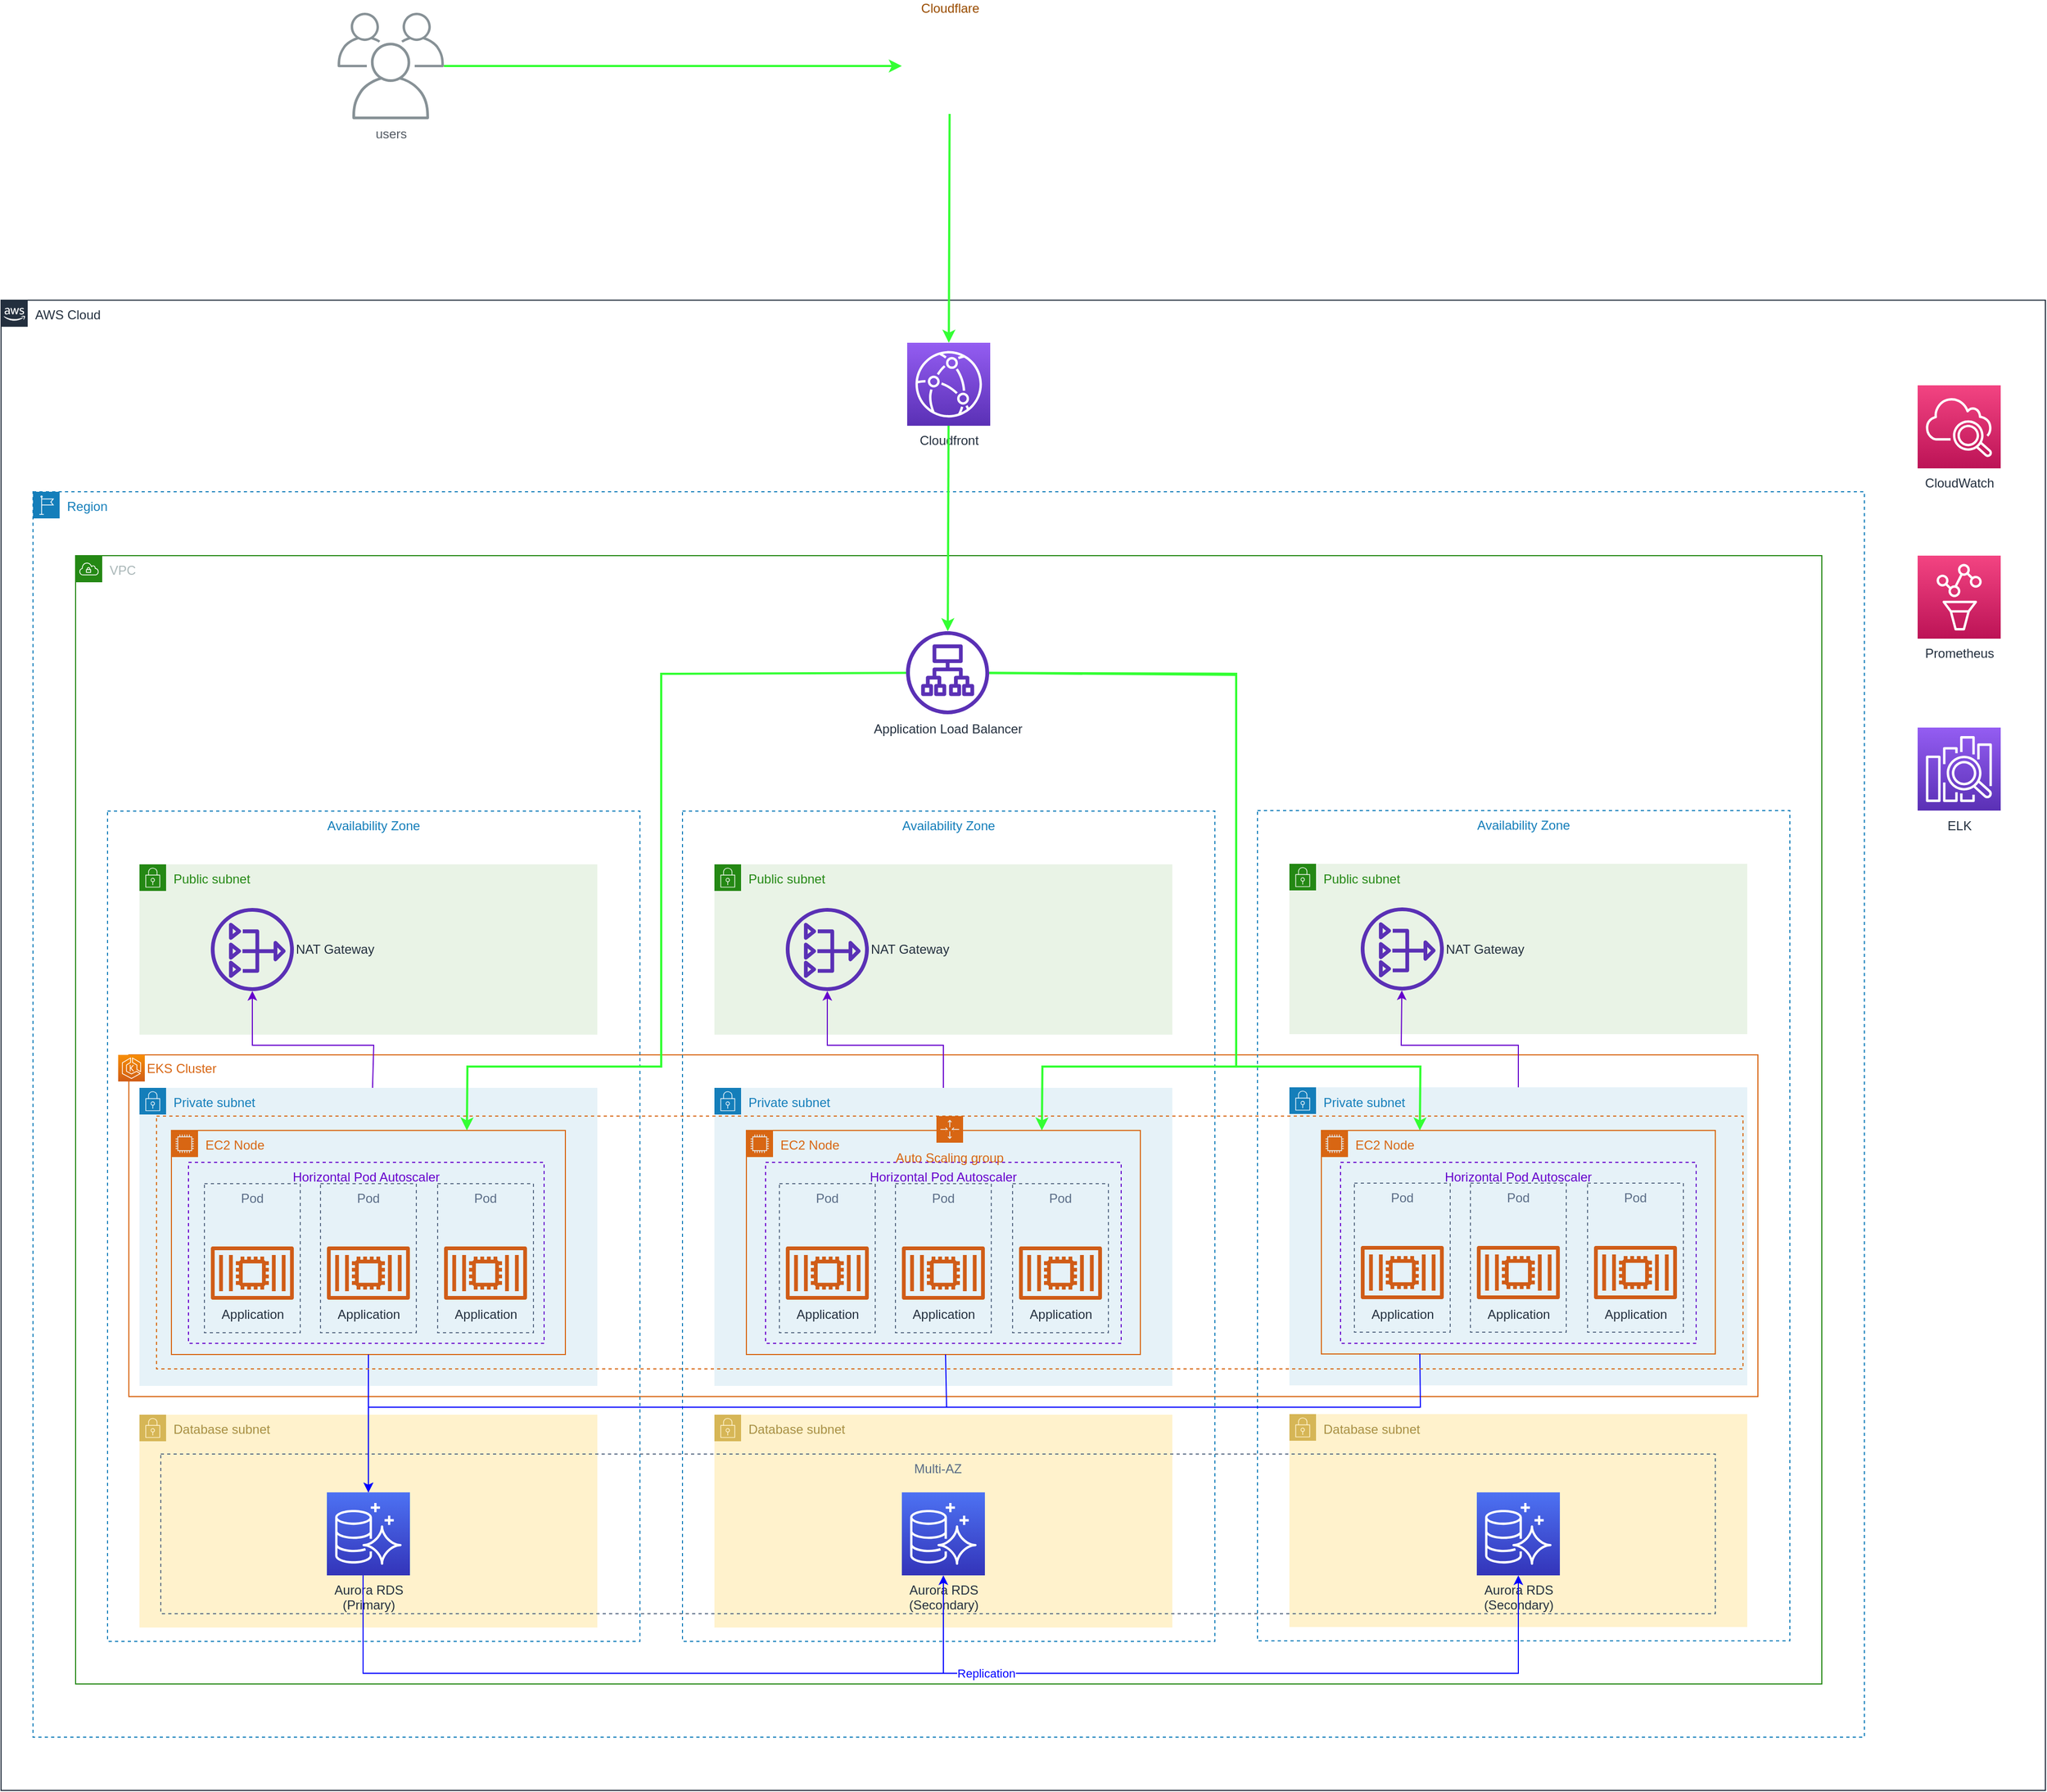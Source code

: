 <mxfile version="14.6.13" type="device"><diagram id="UvEMvYDT4EriVr3OZpY9" name="Page-1"><mxGraphModel dx="1422" dy="1980" grid="1" gridSize="10" guides="1" tooltips="1" connect="1" arrows="1" fold="1" page="1" pageScale="1" pageWidth="827" pageHeight="1169" math="0" shadow="0"><root><mxCell id="0"/><mxCell id="1" parent="0"/><mxCell id="AFpDz7Gi85r6JLoLtOpv-25" value="VPC" style="points=[[0,0],[0.25,0],[0.5,0],[0.75,0],[1,0],[1,0.25],[1,0.5],[1,0.75],[1,1],[0.75,1],[0.5,1],[0.25,1],[0,1],[0,0.75],[0,0.5],[0,0.25]];outlineConnect=0;gradientColor=none;html=1;whiteSpace=wrap;fontSize=12;fontStyle=0;shape=mxgraph.aws4.group;grIcon=mxgraph.aws4.group_vpc;strokeColor=#248814;fillColor=none;verticalAlign=top;align=left;spacingLeft=30;fontColor=#AAB7B8;dashed=0;" parent="1" vertex="1"><mxGeometry x="110" y="-640" width="1640" height="1060" as="geometry"/></mxCell><mxCell id="AFpDz7Gi85r6JLoLtOpv-23" value="AWS Cloud" style="points=[[0,0],[0.25,0],[0.5,0],[0.75,0],[1,0],[1,0.25],[1,0.5],[1,0.75],[1,1],[0.75,1],[0.5,1],[0.25,1],[0,1],[0,0.75],[0,0.5],[0,0.25]];outlineConnect=0;gradientColor=none;html=1;whiteSpace=wrap;fontSize=12;fontStyle=0;shape=mxgraph.aws4.group;grIcon=mxgraph.aws4.group_aws_cloud_alt;strokeColor=#232F3E;fillColor=none;verticalAlign=top;align=left;spacingLeft=30;fontColor=#232F3E;dashed=0;" parent="1" vertex="1"><mxGeometry x="40" y="-880" width="1920" height="1400" as="geometry"/></mxCell><mxCell id="AFpDz7Gi85r6JLoLtOpv-24" value="Region" style="points=[[0,0],[0.25,0],[0.5,0],[0.75,0],[1,0],[1,0.25],[1,0.5],[1,0.75],[1,1],[0.75,1],[0.5,1],[0.25,1],[0,1],[0,0.75],[0,0.5],[0,0.25]];outlineConnect=0;gradientColor=none;html=1;whiteSpace=wrap;fontSize=12;fontStyle=0;shape=mxgraph.aws4.group;grIcon=mxgraph.aws4.group_region;strokeColor=#147EBA;fillColor=none;verticalAlign=top;align=left;spacingLeft=30;fontColor=#147EBA;dashed=1;" parent="1" vertex="1"><mxGeometry x="70" y="-700" width="1720" height="1170" as="geometry"/></mxCell><mxCell id="AFpDz7Gi85r6JLoLtOpv-57" value="" style="fillColor=none;verticalAlign=top;fontStyle=0;align=left;strokeColor=#D86613;fontColor=#D86613;" parent="1" vertex="1"><mxGeometry x="160" y="-171" width="1530" height="321" as="geometry"/></mxCell><mxCell id="AFpDz7Gi85r6JLoLtOpv-26" value="Availability Zone" style="fillColor=none;strokeColor=#147EBA;dashed=1;verticalAlign=top;fontStyle=0;fontColor=#147EBA;" parent="1" vertex="1"><mxGeometry x="140" y="-400" width="500" height="780" as="geometry"/></mxCell><mxCell id="AFpDz7Gi85r6JLoLtOpv-30" value="Public subnet" style="points=[[0,0],[0.25,0],[0.5,0],[0.75,0],[1,0],[1,0.25],[1,0.5],[1,0.75],[1,1],[0.75,1],[0.5,1],[0.25,1],[0,1],[0,0.75],[0,0.5],[0,0.25]];outlineConnect=0;gradientColor=none;html=1;whiteSpace=wrap;fontSize=12;fontStyle=0;shape=mxgraph.aws4.group;grIcon=mxgraph.aws4.group_security_group;grStroke=0;strokeColor=#248814;fillColor=#E9F3E6;verticalAlign=top;align=left;spacingLeft=30;fontColor=#248814;dashed=0;" parent="1" vertex="1"><mxGeometry x="170" y="-350" width="430" height="160" as="geometry"/></mxCell><mxCell id="AFpDz7Gi85r6JLoLtOpv-32" value="Database subnet" style="points=[[0,0],[0.25,0],[0.5,0],[0.75,0],[1,0],[1,0.25],[1,0.5],[1,0.75],[1,1],[0.75,1],[0.5,1],[0.25,1],[0,1],[0,0.75],[0,0.5],[0,0.25]];outlineConnect=0;html=1;whiteSpace=wrap;fontSize=12;fontStyle=0;shape=mxgraph.aws4.group;grIcon=mxgraph.aws4.group_security_group;grStroke=0;strokeColor=#d6b656;fillColor=#fff2cc;verticalAlign=top;align=left;spacingLeft=30;dashed=0;fontColor=#A88F43;" parent="1" vertex="1"><mxGeometry x="170" y="167" width="430" height="200" as="geometry"/></mxCell><mxCell id="AFpDz7Gi85r6JLoLtOpv-33" value="Private subnet" style="points=[[0,0],[0.25,0],[0.5,0],[0.75,0],[1,0],[1,0.25],[1,0.5],[1,0.75],[1,1],[0.75,1],[0.5,1],[0.25,1],[0,1],[0,0.75],[0,0.5],[0,0.25]];outlineConnect=0;gradientColor=none;html=1;whiteSpace=wrap;fontSize=12;fontStyle=0;shape=mxgraph.aws4.group;grIcon=mxgraph.aws4.group_security_group;grStroke=0;strokeColor=#147EBA;fillColor=#E6F2F8;verticalAlign=top;align=left;spacingLeft=30;fontColor=#147EBA;dashed=0;" parent="1" vertex="1"><mxGeometry x="170" y="-140" width="430" height="280" as="geometry"/></mxCell><mxCell id="AFpDz7Gi85r6JLoLtOpv-39" value="Aurora RDS&lt;br&gt;(Primary)" style="points=[[0,0,0],[0.25,0,0],[0.5,0,0],[0.75,0,0],[1,0,0],[0,1,0],[0.25,1,0],[0.5,1,0],[0.75,1,0],[1,1,0],[0,0.25,0],[0,0.5,0],[0,0.75,0],[1,0.25,0],[1,0.5,0],[1,0.75,0]];outlineConnect=0;fontColor=#232F3E;gradientColor=#4D72F3;gradientDirection=north;fillColor=#3334B9;strokeColor=#ffffff;dashed=0;verticalLabelPosition=bottom;verticalAlign=top;align=center;html=1;fontSize=12;fontStyle=0;aspect=fixed;shape=mxgraph.aws4.resourceIcon;resIcon=mxgraph.aws4.aurora;" parent="1" vertex="1"><mxGeometry x="346" y="240" width="78" height="78" as="geometry"/></mxCell><mxCell id="AFpDz7Gi85r6JLoLtOpv-40" value="NAT Gateway" style="outlineConnect=0;fontColor=#232F3E;gradientColor=none;fillColor=#5A30B5;strokeColor=none;dashed=0;verticalLabelPosition=middle;verticalAlign=middle;align=left;html=1;fontSize=12;fontStyle=0;aspect=fixed;pointerEvents=1;shape=mxgraph.aws4.nat_gateway;labelPosition=right;" parent="1" vertex="1"><mxGeometry x="237" y="-309" width="78" height="78" as="geometry"/></mxCell><mxCell id="AFpDz7Gi85r6JLoLtOpv-41" value="Cloudfront" style="points=[[0,0,0],[0.25,0,0],[0.5,0,0],[0.75,0,0],[1,0,0],[0,1,0],[0.25,1,0],[0.5,1,0],[0.75,1,0],[1,1,0],[0,0.25,0],[0,0.5,0],[0,0.75,0],[1,0.25,0],[1,0.5,0],[1,0.75,0]];outlineConnect=0;fontColor=#232F3E;gradientColor=#945DF2;gradientDirection=north;fillColor=#5A30B5;strokeColor=#ffffff;dashed=0;verticalLabelPosition=bottom;verticalAlign=top;align=center;html=1;fontSize=12;fontStyle=0;aspect=fixed;shape=mxgraph.aws4.resourceIcon;resIcon=mxgraph.aws4.cloudfront;" parent="1" vertex="1"><mxGeometry x="891" y="-840" width="78" height="78" as="geometry"/></mxCell><mxCell id="AFpDz7Gi85r6JLoLtOpv-42" value="Application Load Balancer" style="outlineConnect=0;fontColor=#232F3E;gradientColor=none;fillColor=#5A30B5;strokeColor=none;dashed=0;verticalLabelPosition=bottom;verticalAlign=top;align=center;html=1;fontSize=12;fontStyle=0;aspect=fixed;pointerEvents=1;shape=mxgraph.aws4.application_load_balancer;" parent="1" vertex="1"><mxGeometry x="890" y="-569" width="78" height="78" as="geometry"/></mxCell><mxCell id="AFpDz7Gi85r6JLoLtOpv-44" value="Cloudflare" style="shape=image;html=1;verticalAlign=bottom;verticalLabelPosition=top;labelBackgroundColor=#ffffff;imageAspect=0;aspect=fixed;image=https://cdn0.iconfinder.com/data/icons/font-awesome-brands-vol-1/640/cloudflare-128.png;rounded=0;dashed=1;fontColor=#994C00;strokeColor=default;labelPosition=center;align=center;" parent="1" vertex="1"><mxGeometry x="886" y="-1145" width="90" height="90" as="geometry"/></mxCell><mxCell id="AFpDz7Gi85r6JLoLtOpv-45" value="users" style="outlineConnect=0;gradientColor=none;fontColor=#545B64;strokeColor=none;fillColor=#879196;dashed=0;verticalLabelPosition=bottom;verticalAlign=top;align=center;html=1;fontSize=12;fontStyle=0;aspect=fixed;shape=mxgraph.aws4.illustration_users;pointerEvents=1" parent="1" vertex="1"><mxGeometry x="356" y="-1150" width="100" height="100" as="geometry"/></mxCell><mxCell id="AFpDz7Gi85r6JLoLtOpv-47" value="EC2 Node" style="points=[[0,0],[0.25,0],[0.5,0],[0.75,0],[1,0],[1,0.25],[1,0.5],[1,0.75],[1,1],[0.75,1],[0.5,1],[0.25,1],[0,1],[0,0.75],[0,0.5],[0,0.25]];outlineConnect=0;gradientColor=none;html=1;whiteSpace=wrap;fontSize=12;fontStyle=0;shape=mxgraph.aws4.group;grIcon=mxgraph.aws4.group_ec2_instance_contents;strokeColor=#D86613;fillColor=none;verticalAlign=top;align=left;spacingLeft=30;fontColor=#D86613;dashed=0;" parent="1" vertex="1"><mxGeometry x="200" y="-100" width="370" height="210.5" as="geometry"/></mxCell><mxCell id="AFpDz7Gi85r6JLoLtOpv-50" value="&lt;font color=&quot;#d86613&quot;&gt;EKS Cluster&lt;/font&gt;" style="points=[[0,0,0],[0.25,0,0],[0.5,0,0],[0.75,0,0],[1,0,0],[0,1,0],[0.25,1,0],[0.5,1,0],[0.75,1,0],[1,1,0],[0,0.25,0],[0,0.5,0],[0,0.75,0],[1,0.25,0],[1,0.5,0],[1,0.75,0]];outlineConnect=0;fontColor=#232F3E;gradientColor=#F78E04;gradientDirection=north;fillColor=#D05C17;strokeColor=#ffffff;dashed=0;verticalLabelPosition=middle;verticalAlign=middle;align=left;html=1;fontSize=12;fontStyle=0;aspect=fixed;shape=mxgraph.aws4.resourceIcon;resIcon=mxgraph.aws4.eks;labelPosition=right;" parent="1" vertex="1"><mxGeometry x="150" y="-171" width="25" height="25" as="geometry"/></mxCell><mxCell id="AFpDz7Gi85r6JLoLtOpv-60" value="Pod" style="fillColor=none;strokeColor=#5A6C86;dashed=1;verticalAlign=top;fontStyle=0;fontColor=#5A6C86;align=center;" parent="1" vertex="1"><mxGeometry x="231" y="-50" width="90" height="140" as="geometry"/></mxCell><mxCell id="AFpDz7Gi85r6JLoLtOpv-61" value="Application" style="outlineConnect=0;fontColor=#232F3E;gradientColor=none;fillColor=#D05C17;strokeColor=none;dashed=0;verticalLabelPosition=bottom;verticalAlign=top;align=center;html=1;fontSize=12;fontStyle=0;aspect=fixed;pointerEvents=1;shape=mxgraph.aws4.container_2;" parent="1" vertex="1"><mxGeometry x="237" y="9" width="78" height="50" as="geometry"/></mxCell><mxCell id="AFpDz7Gi85r6JLoLtOpv-62" value="Pod" style="fillColor=none;strokeColor=#5A6C86;dashed=1;verticalAlign=top;fontStyle=0;fontColor=#5A6C86;align=center;" parent="1" vertex="1"><mxGeometry x="340" y="-50" width="90" height="140" as="geometry"/></mxCell><mxCell id="AFpDz7Gi85r6JLoLtOpv-63" value="Application" style="outlineConnect=0;fontColor=#232F3E;gradientColor=none;fillColor=#D05C17;strokeColor=none;dashed=0;verticalLabelPosition=bottom;verticalAlign=top;align=center;html=1;fontSize=12;fontStyle=0;aspect=fixed;pointerEvents=1;shape=mxgraph.aws4.container_2;" parent="1" vertex="1"><mxGeometry x="346" y="9" width="78" height="50" as="geometry"/></mxCell><mxCell id="AFpDz7Gi85r6JLoLtOpv-64" value="Pod" style="fillColor=none;strokeColor=#5A6C86;dashed=1;verticalAlign=top;fontStyle=0;fontColor=#5A6C86;align=center;" parent="1" vertex="1"><mxGeometry x="450" y="-50" width="90" height="140" as="geometry"/></mxCell><mxCell id="AFpDz7Gi85r6JLoLtOpv-65" value="Application" style="outlineConnect=0;fontColor=#232F3E;gradientColor=none;fillColor=#D05C17;strokeColor=none;dashed=0;verticalLabelPosition=bottom;verticalAlign=top;align=center;html=1;fontSize=12;fontStyle=0;aspect=fixed;pointerEvents=1;shape=mxgraph.aws4.container_2;" parent="1" vertex="1"><mxGeometry x="456" y="9" width="78" height="50" as="geometry"/></mxCell><mxCell id="AFpDz7Gi85r6JLoLtOpv-66" value="Availability Zone" style="fillColor=none;strokeColor=#147EBA;dashed=1;verticalAlign=top;fontStyle=0;fontColor=#147EBA;" parent="1" vertex="1"><mxGeometry x="680" y="-400" width="500" height="780" as="geometry"/></mxCell><mxCell id="AFpDz7Gi85r6JLoLtOpv-67" value="Public subnet" style="points=[[0,0],[0.25,0],[0.5,0],[0.75,0],[1,0],[1,0.25],[1,0.5],[1,0.75],[1,1],[0.75,1],[0.5,1],[0.25,1],[0,1],[0,0.75],[0,0.5],[0,0.25]];outlineConnect=0;gradientColor=none;html=1;whiteSpace=wrap;fontSize=12;fontStyle=0;shape=mxgraph.aws4.group;grIcon=mxgraph.aws4.group_security_group;grStroke=0;strokeColor=#248814;fillColor=#E9F3E6;verticalAlign=top;align=left;spacingLeft=30;fontColor=#248814;dashed=0;" parent="1" vertex="1"><mxGeometry x="710" y="-350" width="430" height="160" as="geometry"/></mxCell><mxCell id="AFpDz7Gi85r6JLoLtOpv-68" value="Database subnet" style="points=[[0,0],[0.25,0],[0.5,0],[0.75,0],[1,0],[1,0.25],[1,0.5],[1,0.75],[1,1],[0.75,1],[0.5,1],[0.25,1],[0,1],[0,0.75],[0,0.5],[0,0.25]];outlineConnect=0;html=1;whiteSpace=wrap;fontSize=12;fontStyle=0;shape=mxgraph.aws4.group;grIcon=mxgraph.aws4.group_security_group;grStroke=0;strokeColor=#d6b656;fillColor=#fff2cc;verticalAlign=top;align=left;spacingLeft=30;dashed=0;fontColor=#A88F43;" parent="1" vertex="1"><mxGeometry x="710" y="167" width="430" height="200" as="geometry"/></mxCell><mxCell id="AFpDz7Gi85r6JLoLtOpv-69" value="Private subnet" style="points=[[0,0],[0.25,0],[0.5,0],[0.75,0],[1,0],[1,0.25],[1,0.5],[1,0.75],[1,1],[0.75,1],[0.5,1],[0.25,1],[0,1],[0,0.75],[0,0.5],[0,0.25]];outlineConnect=0;gradientColor=none;html=1;whiteSpace=wrap;fontSize=12;fontStyle=0;shape=mxgraph.aws4.group;grIcon=mxgraph.aws4.group_security_group;grStroke=0;strokeColor=#147EBA;fillColor=#E6F2F8;verticalAlign=top;align=left;spacingLeft=30;fontColor=#147EBA;dashed=0;" parent="1" vertex="1"><mxGeometry x="710" y="-140" width="430" height="280" as="geometry"/></mxCell><mxCell id="AFpDz7Gi85r6JLoLtOpv-70" value="Aurora RDS&lt;br&gt;(Secondary)" style="points=[[0,0,0],[0.25,0,0],[0.5,0,0],[0.75,0,0],[1,0,0],[0,1,0],[0.25,1,0],[0.5,1,0],[0.75,1,0],[1,1,0],[0,0.25,0],[0,0.5,0],[0,0.75,0],[1,0.25,0],[1,0.5,0],[1,0.75,0]];outlineConnect=0;fontColor=#232F3E;gradientColor=#4D72F3;gradientDirection=north;fillColor=#3334B9;strokeColor=#ffffff;dashed=0;verticalLabelPosition=bottom;verticalAlign=top;align=center;html=1;fontSize=12;fontStyle=0;aspect=fixed;shape=mxgraph.aws4.resourceIcon;resIcon=mxgraph.aws4.aurora;" parent="1" vertex="1"><mxGeometry x="886" y="240" width="78" height="78" as="geometry"/></mxCell><mxCell id="AFpDz7Gi85r6JLoLtOpv-71" value="NAT Gateway" style="outlineConnect=0;fontColor=#232F3E;gradientColor=none;fillColor=#5A30B5;strokeColor=none;dashed=0;verticalLabelPosition=middle;verticalAlign=middle;align=left;html=1;fontSize=12;fontStyle=0;aspect=fixed;pointerEvents=1;shape=mxgraph.aws4.nat_gateway;labelPosition=right;" parent="1" vertex="1"><mxGeometry x="777" y="-309" width="78" height="78" as="geometry"/></mxCell><mxCell id="AFpDz7Gi85r6JLoLtOpv-72" value="EC2 Node" style="points=[[0,0],[0.25,0],[0.5,0],[0.75,0],[1,0],[1,0.25],[1,0.5],[1,0.75],[1,1],[0.75,1],[0.5,1],[0.25,1],[0,1],[0,0.75],[0,0.5],[0,0.25]];outlineConnect=0;gradientColor=none;html=1;whiteSpace=wrap;fontSize=12;fontStyle=0;shape=mxgraph.aws4.group;grIcon=mxgraph.aws4.group_ec2_instance_contents;strokeColor=#D86613;fillColor=none;verticalAlign=top;align=left;spacingLeft=30;fontColor=#D86613;dashed=0;" parent="1" vertex="1"><mxGeometry x="740" y="-100" width="370" height="210.5" as="geometry"/></mxCell><mxCell id="AFpDz7Gi85r6JLoLtOpv-74" value="Pod" style="fillColor=none;strokeColor=#5A6C86;dashed=1;verticalAlign=top;fontStyle=0;fontColor=#5A6C86;align=center;" parent="1" vertex="1"><mxGeometry x="771" y="-50" width="90" height="140" as="geometry"/></mxCell><mxCell id="AFpDz7Gi85r6JLoLtOpv-75" value="Application" style="outlineConnect=0;fontColor=#232F3E;gradientColor=none;fillColor=#D05C17;strokeColor=none;dashed=0;verticalLabelPosition=bottom;verticalAlign=top;align=center;html=1;fontSize=12;fontStyle=0;aspect=fixed;pointerEvents=1;shape=mxgraph.aws4.container_2;" parent="1" vertex="1"><mxGeometry x="777" y="9" width="78" height="50" as="geometry"/></mxCell><mxCell id="AFpDz7Gi85r6JLoLtOpv-76" value="Pod" style="fillColor=none;strokeColor=#5A6C86;dashed=1;verticalAlign=top;fontStyle=0;fontColor=#5A6C86;align=center;" parent="1" vertex="1"><mxGeometry x="880" y="-50" width="90" height="140" as="geometry"/></mxCell><mxCell id="AFpDz7Gi85r6JLoLtOpv-77" value="Application" style="outlineConnect=0;fontColor=#232F3E;gradientColor=none;fillColor=#D05C17;strokeColor=none;dashed=0;verticalLabelPosition=bottom;verticalAlign=top;align=center;html=1;fontSize=12;fontStyle=0;aspect=fixed;pointerEvents=1;shape=mxgraph.aws4.container_2;" parent="1" vertex="1"><mxGeometry x="886" y="9" width="78" height="50" as="geometry"/></mxCell><mxCell id="AFpDz7Gi85r6JLoLtOpv-78" value="Pod" style="fillColor=none;strokeColor=#5A6C86;dashed=1;verticalAlign=top;fontStyle=0;fontColor=#5A6C86;align=center;" parent="1" vertex="1"><mxGeometry x="990" y="-50" width="90" height="140" as="geometry"/></mxCell><mxCell id="AFpDz7Gi85r6JLoLtOpv-79" value="Application" style="outlineConnect=0;fontColor=#232F3E;gradientColor=none;fillColor=#D05C17;strokeColor=none;dashed=0;verticalLabelPosition=bottom;verticalAlign=top;align=center;html=1;fontSize=12;fontStyle=0;aspect=fixed;pointerEvents=1;shape=mxgraph.aws4.container_2;" parent="1" vertex="1"><mxGeometry x="996" y="9" width="78" height="50" as="geometry"/></mxCell><mxCell id="AFpDz7Gi85r6JLoLtOpv-80" value="Availability Zone" style="fillColor=none;strokeColor=#147EBA;dashed=1;verticalAlign=top;fontStyle=0;fontColor=#147EBA;" parent="1" vertex="1"><mxGeometry x="1220" y="-400.5" width="500" height="780" as="geometry"/></mxCell><mxCell id="AFpDz7Gi85r6JLoLtOpv-81" value="Public subnet" style="points=[[0,0],[0.25,0],[0.5,0],[0.75,0],[1,0],[1,0.25],[1,0.5],[1,0.75],[1,1],[0.75,1],[0.5,1],[0.25,1],[0,1],[0,0.75],[0,0.5],[0,0.25]];outlineConnect=0;gradientColor=none;html=1;whiteSpace=wrap;fontSize=12;fontStyle=0;shape=mxgraph.aws4.group;grIcon=mxgraph.aws4.group_security_group;grStroke=0;strokeColor=#248814;fillColor=#E9F3E6;verticalAlign=top;align=left;spacingLeft=30;fontColor=#248814;dashed=0;" parent="1" vertex="1"><mxGeometry x="1250" y="-350.5" width="430" height="160" as="geometry"/></mxCell><mxCell id="AFpDz7Gi85r6JLoLtOpv-82" value="Database subnet" style="points=[[0,0],[0.25,0],[0.5,0],[0.75,0],[1,0],[1,0.25],[1,0.5],[1,0.75],[1,1],[0.75,1],[0.5,1],[0.25,1],[0,1],[0,0.75],[0,0.5],[0,0.25]];outlineConnect=0;html=1;whiteSpace=wrap;fontSize=12;fontStyle=0;shape=mxgraph.aws4.group;grIcon=mxgraph.aws4.group_security_group;grStroke=0;strokeColor=#d6b656;fillColor=#fff2cc;verticalAlign=top;align=left;spacingLeft=30;dashed=0;fontColor=#A88F43;" parent="1" vertex="1"><mxGeometry x="1250" y="166.5" width="430" height="200" as="geometry"/></mxCell><mxCell id="AFpDz7Gi85r6JLoLtOpv-83" value="Private subnet" style="points=[[0,0],[0.25,0],[0.5,0],[0.75,0],[1,0],[1,0.25],[1,0.5],[1,0.75],[1,1],[0.75,1],[0.5,1],[0.25,1],[0,1],[0,0.75],[0,0.5],[0,0.25]];outlineConnect=0;gradientColor=none;html=1;whiteSpace=wrap;fontSize=12;fontStyle=0;shape=mxgraph.aws4.group;grIcon=mxgraph.aws4.group_security_group;grStroke=0;strokeColor=#147EBA;fillColor=#E6F2F8;verticalAlign=top;align=left;spacingLeft=30;fontColor=#147EBA;dashed=0;" parent="1" vertex="1"><mxGeometry x="1250" y="-140.5" width="430" height="280" as="geometry"/></mxCell><mxCell id="AFpDz7Gi85r6JLoLtOpv-84" value="Aurora RDS&lt;br&gt;(Secondary)" style="points=[[0,0,0],[0.25,0,0],[0.5,0,0],[0.75,0,0],[1,0,0],[0,1,0],[0.25,1,0],[0.5,1,0],[0.75,1,0],[1,1,0],[0,0.25,0],[0,0.5,0],[0,0.75,0],[1,0.25,0],[1,0.5,0],[1,0.75,0]];outlineConnect=0;fontColor=#232F3E;gradientColor=#4D72F3;gradientDirection=north;fillColor=#3334B9;strokeColor=#ffffff;dashed=0;verticalLabelPosition=bottom;verticalAlign=top;align=center;html=1;fontSize=12;fontStyle=0;aspect=fixed;shape=mxgraph.aws4.resourceIcon;resIcon=mxgraph.aws4.aurora;" parent="1" vertex="1"><mxGeometry x="1426" y="240" width="78" height="78" as="geometry"/></mxCell><mxCell id="AFpDz7Gi85r6JLoLtOpv-85" value="NAT Gateway" style="outlineConnect=0;fontColor=#232F3E;gradientColor=none;fillColor=#5A30B5;strokeColor=none;dashed=0;verticalLabelPosition=middle;verticalAlign=middle;align=left;html=1;fontSize=12;fontStyle=0;aspect=fixed;pointerEvents=1;shape=mxgraph.aws4.nat_gateway;labelPosition=right;" parent="1" vertex="1"><mxGeometry x="1317" y="-309.5" width="78" height="78" as="geometry"/></mxCell><mxCell id="AFpDz7Gi85r6JLoLtOpv-86" value="EC2 Node" style="points=[[0,0],[0.25,0],[0.5,0],[0.75,0],[1,0],[1,0.25],[1,0.5],[1,0.75],[1,1],[0.75,1],[0.5,1],[0.25,1],[0,1],[0,0.75],[0,0.5],[0,0.25]];outlineConnect=0;gradientColor=none;html=1;whiteSpace=wrap;fontSize=12;fontStyle=0;shape=mxgraph.aws4.group;grIcon=mxgraph.aws4.group_ec2_instance_contents;strokeColor=#D86613;fillColor=none;verticalAlign=top;align=left;spacingLeft=30;fontColor=#D86613;dashed=0;" parent="1" vertex="1"><mxGeometry x="1280" y="-100" width="370" height="210" as="geometry"/></mxCell><mxCell id="AFpDz7Gi85r6JLoLtOpv-88" value="Pod" style="fillColor=none;strokeColor=#5A6C86;dashed=1;verticalAlign=top;fontStyle=0;fontColor=#5A6C86;align=center;" parent="1" vertex="1"><mxGeometry x="1311" y="-50.5" width="90" height="140" as="geometry"/></mxCell><mxCell id="AFpDz7Gi85r6JLoLtOpv-89" value="Application" style="outlineConnect=0;fontColor=#232F3E;gradientColor=none;fillColor=#D05C17;strokeColor=none;dashed=0;verticalLabelPosition=bottom;verticalAlign=top;align=center;html=1;fontSize=12;fontStyle=0;aspect=fixed;pointerEvents=1;shape=mxgraph.aws4.container_2;" parent="1" vertex="1"><mxGeometry x="1317" y="8.5" width="78" height="50" as="geometry"/></mxCell><mxCell id="AFpDz7Gi85r6JLoLtOpv-90" value="Pod" style="fillColor=none;strokeColor=#5A6C86;dashed=1;verticalAlign=top;fontStyle=0;fontColor=#5A6C86;align=center;" parent="1" vertex="1"><mxGeometry x="1420" y="-50.5" width="90" height="140" as="geometry"/></mxCell><mxCell id="AFpDz7Gi85r6JLoLtOpv-91" value="Application" style="outlineConnect=0;fontColor=#232F3E;gradientColor=none;fillColor=#D05C17;strokeColor=none;dashed=0;verticalLabelPosition=bottom;verticalAlign=top;align=center;html=1;fontSize=12;fontStyle=0;aspect=fixed;pointerEvents=1;shape=mxgraph.aws4.container_2;" parent="1" vertex="1"><mxGeometry x="1426" y="8.5" width="78" height="50" as="geometry"/></mxCell><mxCell id="AFpDz7Gi85r6JLoLtOpv-92" value="Pod" style="fillColor=none;strokeColor=#5A6C86;dashed=1;verticalAlign=top;fontStyle=0;fontColor=#5A6C86;align=center;" parent="1" vertex="1"><mxGeometry x="1530" y="-50.5" width="90" height="140" as="geometry"/></mxCell><mxCell id="AFpDz7Gi85r6JLoLtOpv-93" value="Application" style="outlineConnect=0;fontColor=#232F3E;gradientColor=none;fillColor=#D05C17;strokeColor=none;dashed=0;verticalLabelPosition=bottom;verticalAlign=top;align=center;html=1;fontSize=12;fontStyle=0;aspect=fixed;pointerEvents=1;shape=mxgraph.aws4.container_2;" parent="1" vertex="1"><mxGeometry x="1536" y="8.5" width="78" height="50" as="geometry"/></mxCell><mxCell id="AFpDz7Gi85r6JLoLtOpv-98" value="Multi-AZ" style="fillColor=none;strokeColor=#5A6C86;dashed=1;verticalAlign=top;fontStyle=0;fontColor=#5A6C86;" parent="1" vertex="1"><mxGeometry x="190" y="204" width="1460" height="150" as="geometry"/></mxCell><mxCell id="AFpDz7Gi85r6JLoLtOpv-102" value="" style="endArrow=classic;html=1;fontColor=#D86613;rounded=0;strokeColor=#0000FF;" parent="1" target="AFpDz7Gi85r6JLoLtOpv-84" edge="1"><mxGeometry width="50" height="50" relative="1" as="geometry"><mxPoint x="380" y="318" as="sourcePoint"/><mxPoint x="1490" y="580" as="targetPoint"/><Array as="points"><mxPoint x="380" y="410"/><mxPoint x="1465" y="410"/></Array></mxGeometry></mxCell><mxCell id="AFpDz7Gi85r6JLoLtOpv-106" value="Replication" style="edgeLabel;html=1;align=center;verticalAlign=middle;resizable=0;points=[];fontColor=#0000FF;" parent="AFpDz7Gi85r6JLoLtOpv-102" vertex="1" connectable="0"><mxGeometry x="0.066" relative="1" as="geometry"><mxPoint as="offset"/></mxGeometry></mxCell><mxCell id="AFpDz7Gi85r6JLoLtOpv-105" value="" style="endArrow=classic;html=1;fontColor=#D86613;rounded=0;strokeColor=#0000FF;" parent="1" target="AFpDz7Gi85r6JLoLtOpv-70" edge="1"><mxGeometry width="50" height="50" relative="1" as="geometry"><mxPoint x="380" y="340" as="sourcePoint"/><mxPoint x="1475" y="328" as="targetPoint"/><Array as="points"><mxPoint x="380" y="410"/><mxPoint x="925" y="410"/></Array></mxGeometry></mxCell><mxCell id="AFpDz7Gi85r6JLoLtOpv-107" value="" style="endArrow=classic;html=1;fontColor=#D86613;rounded=0;strokeColor=#0000FF;exitX=0.5;exitY=1;exitDx=0;exitDy=0;" parent="1" source="AFpDz7Gi85r6JLoLtOpv-47" target="AFpDz7Gi85r6JLoLtOpv-39" edge="1"><mxGeometry width="50" height="50" relative="1" as="geometry"><mxPoint x="300" y="110" as="sourcePoint"/><mxPoint x="390" y="350" as="targetPoint"/><Array as="points"/></mxGeometry></mxCell><mxCell id="AFpDz7Gi85r6JLoLtOpv-109" value="" style="endArrow=classic;html=1;fontColor=#D86613;rounded=0;strokeColor=#0000FF;entryX=0.5;entryY=0;entryDx=0;entryDy=0;entryPerimeter=0;" parent="1" source="AFpDz7Gi85r6JLoLtOpv-72" target="AFpDz7Gi85r6JLoLtOpv-39" edge="1"><mxGeometry width="50" height="50" relative="1" as="geometry"><mxPoint x="395" y="120.5" as="sourcePoint"/><mxPoint x="395" y="250" as="targetPoint"/><Array as="points"><mxPoint x="928" y="160"/><mxPoint x="385" y="160"/></Array></mxGeometry></mxCell><mxCell id="AFpDz7Gi85r6JLoLtOpv-111" value="" style="endArrow=classic;html=1;fontColor=#D86613;rounded=0;strokeColor=#0000FF;exitX=0.25;exitY=1;exitDx=0;exitDy=0;entryX=0.5;entryY=0;entryDx=0;entryDy=0;entryPerimeter=0;" parent="1" source="AFpDz7Gi85r6JLoLtOpv-86" target="AFpDz7Gi85r6JLoLtOpv-39" edge="1"><mxGeometry width="50" height="50" relative="1" as="geometry"><mxPoint x="937.007" y="120.5" as="sourcePoint"/><mxPoint x="389" y="240" as="targetPoint"/><Array as="points"><mxPoint x="1373" y="160"/><mxPoint x="385" y="160"/></Array></mxGeometry></mxCell><mxCell id="AFpDz7Gi85r6JLoLtOpv-112" value="" style="endArrow=classic;html=1;fontColor=#0000FF;strokeColor=#6600CC;rounded=0;" parent="1" source="AFpDz7Gi85r6JLoLtOpv-33" target="AFpDz7Gi85r6JLoLtOpv-40" edge="1"><mxGeometry width="50" height="50" relative="1" as="geometry"><mxPoint x="730" y="70" as="sourcePoint"/><mxPoint x="780" y="20" as="targetPoint"/><Array as="points"><mxPoint x="390" y="-180"/><mxPoint x="276" y="-180"/></Array></mxGeometry></mxCell><mxCell id="AFpDz7Gi85r6JLoLtOpv-113" value="" style="endArrow=classic;html=1;fontColor=#0000FF;strokeColor=#6600CC;rounded=0;exitX=0.5;exitY=0;exitDx=0;exitDy=0;" parent="1" source="AFpDz7Gi85r6JLoLtOpv-69" target="AFpDz7Gi85r6JLoLtOpv-71" edge="1"><mxGeometry width="50" height="50" relative="1" as="geometry"><mxPoint x="398.889" y="-130" as="sourcePoint"/><mxPoint x="285.133" y="-221" as="targetPoint"/><Array as="points"><mxPoint x="925" y="-180"/><mxPoint x="816" y="-180"/></Array></mxGeometry></mxCell><mxCell id="AFpDz7Gi85r6JLoLtOpv-114" value="" style="endArrow=classic;html=1;fontColor=#0000FF;strokeColor=#6600CC;rounded=0;exitX=0.5;exitY=0;exitDx=0;exitDy=0;" parent="1" source="AFpDz7Gi85r6JLoLtOpv-83" target="AFpDz7Gi85r6JLoLtOpv-85" edge="1"><mxGeometry width="50" height="50" relative="1" as="geometry"><mxPoint x="935" y="-130" as="sourcePoint"/><mxPoint x="286" y="-221" as="targetPoint"/><Array as="points"><mxPoint x="1465" y="-180"/><mxPoint x="1355" y="-180"/></Array></mxGeometry></mxCell><mxCell id="AFpDz7Gi85r6JLoLtOpv-115" value="" style="endArrow=classic;html=1;fontColor=#0000FF;strokeColor=#33FF33;strokeWidth=2;" parent="1" source="AFpDz7Gi85r6JLoLtOpv-44" target="AFpDz7Gi85r6JLoLtOpv-41" edge="1"><mxGeometry width="50" height="50" relative="1" as="geometry"><mxPoint x="946" y="-940" as="sourcePoint"/><mxPoint x="931" y="-850" as="targetPoint"/></mxGeometry></mxCell><mxCell id="AFpDz7Gi85r6JLoLtOpv-116" value="" style="endArrow=classic;html=1;fontColor=#0000FF;strokeColor=#33FF33;strokeWidth=2;" parent="1" source="AFpDz7Gi85r6JLoLtOpv-41" target="AFpDz7Gi85r6JLoLtOpv-42" edge="1"><mxGeometry width="50" height="50" relative="1" as="geometry"><mxPoint x="1000.719" y="-800" as="sourcePoint"/><mxPoint x="1000.0" y="-585" as="targetPoint"/></mxGeometry></mxCell><mxCell id="AFpDz7Gi85r6JLoLtOpv-117" value="" style="endArrow=classic;html=1;fontColor=#0000FF;strokeColor=#33FF33;strokeWidth=2;" parent="1" source="AFpDz7Gi85r6JLoLtOpv-45" target="AFpDz7Gi85r6JLoLtOpv-44" edge="1"><mxGeometry width="50" height="50" relative="1" as="geometry"><mxPoint x="940.849" y="-1045" as="sourcePoint"/><mxPoint x="940.13" y="-830" as="targetPoint"/></mxGeometry></mxCell><mxCell id="AFpDz7Gi85r6JLoLtOpv-118" value="" style="endArrow=classic;html=1;fontColor=#0000FF;strokeColor=#33FF33;strokeWidth=2;rounded=0;entryX=0.75;entryY=0;entryDx=0;entryDy=0;" parent="1" source="AFpDz7Gi85r6JLoLtOpv-42" target="AFpDz7Gi85r6JLoLtOpv-47" edge="1"><mxGeometry width="50" height="50" relative="1" as="geometry"><mxPoint x="660.719" y="-600" as="sourcePoint"/><mxPoint x="660.0" y="-385" as="targetPoint"/><Array as="points"><mxPoint x="660" y="-529"/><mxPoint x="660" y="-160"/><mxPoint x="478" y="-160"/></Array></mxGeometry></mxCell><mxCell id="AFpDz7Gi85r6JLoLtOpv-119" value="" style="endArrow=classic;html=1;fontColor=#0000FF;strokeColor=#33FF33;strokeWidth=2;rounded=0;entryX=0.75;entryY=0;entryDx=0;entryDy=0;" parent="1" source="AFpDz7Gi85r6JLoLtOpv-42" target="AFpDz7Gi85r6JLoLtOpv-72" edge="1"><mxGeometry width="50" height="50" relative="1" as="geometry"><mxPoint x="900.001" y="-520.71" as="sourcePoint"/><mxPoint x="487.5" y="-79.5" as="targetPoint"/><Array as="points"><mxPoint x="1200" y="-529"/><mxPoint x="1200" y="-160"/><mxPoint x="1018" y="-160"/></Array></mxGeometry></mxCell><mxCell id="AFpDz7Gi85r6JLoLtOpv-120" value="" style="endArrow=classic;html=1;fontColor=#0000FF;strokeColor=#33FF33;strokeWidth=2;rounded=0;entryX=0.25;entryY=0;entryDx=0;entryDy=0;" parent="1" source="AFpDz7Gi85r6JLoLtOpv-42" target="AFpDz7Gi85r6JLoLtOpv-86" edge="1"><mxGeometry width="50" height="50" relative="1" as="geometry"><mxPoint x="977.999" y="-519.856" as="sourcePoint"/><mxPoint x="1027.5" y="-79.5" as="targetPoint"/><Array as="points"><mxPoint x="1200" y="-528"/><mxPoint x="1200" y="-160"/><mxPoint x="1373" y="-160"/></Array></mxGeometry></mxCell><mxCell id="-z6nIzyIRc3uBjfwppqX-1" value="CloudWatch" style="points=[[0,0,0],[0.25,0,0],[0.5,0,0],[0.75,0,0],[1,0,0],[0,1,0],[0.25,1,0],[0.5,1,0],[0.75,1,0],[1,1,0],[0,0.25,0],[0,0.5,0],[0,0.75,0],[1,0.25,0],[1,0.5,0],[1,0.75,0]];points=[[0,0,0],[0.25,0,0],[0.5,0,0],[0.75,0,0],[1,0,0],[0,1,0],[0.25,1,0],[0.5,1,0],[0.75,1,0],[1,1,0],[0,0.25,0],[0,0.5,0],[0,0.75,0],[1,0.25,0],[1,0.5,0],[1,0.75,0]];outlineConnect=0;fontColor=#232F3E;gradientColor=#F34482;gradientDirection=north;fillColor=#BC1356;strokeColor=#ffffff;dashed=0;verticalLabelPosition=bottom;verticalAlign=top;align=center;html=1;fontSize=12;fontStyle=0;aspect=fixed;shape=mxgraph.aws4.resourceIcon;resIcon=mxgraph.aws4.cloudwatch_2;" parent="1" vertex="1"><mxGeometry x="1840" y="-800" width="78" height="78" as="geometry"/></mxCell><mxCell id="-z6nIzyIRc3uBjfwppqX-2" value="Prometheus" style="points=[[0,0,0],[0.25,0,0],[0.5,0,0],[0.75,0,0],[1,0,0],[0,1,0],[0.25,1,0],[0.5,1,0],[0.75,1,0],[1,1,0],[0,0.25,0],[0,0.5,0],[0,0.75,0],[1,0.25,0],[1,0.5,0],[1,0.75,0]];points=[[0,0,0],[0.25,0,0],[0.5,0,0],[0.75,0,0],[1,0,0],[0,1,0],[0.25,1,0],[0.5,1,0],[0.75,1,0],[1,1,0],[0,0.25,0],[0,0.5,0],[0,0.75,0],[1,0.25,0],[1,0.5,0],[1,0.75,0]];outlineConnect=0;fontColor=#232F3E;gradientColor=#F34482;gradientDirection=north;fillColor=#BC1356;strokeColor=#ffffff;dashed=0;verticalLabelPosition=bottom;verticalAlign=top;align=center;html=1;fontSize=12;fontStyle=0;aspect=fixed;shape=mxgraph.aws4.resourceIcon;resIcon=mxgraph.aws4.managed_service_for_prometheus;" parent="1" vertex="1"><mxGeometry x="1840" y="-640" width="78" height="78" as="geometry"/></mxCell><mxCell id="-z6nIzyIRc3uBjfwppqX-3" value="ELK" style="points=[[0,0,0],[0.25,0,0],[0.5,0,0],[0.75,0,0],[1,0,0],[0,1,0],[0.25,1,0],[0.5,1,0],[0.75,1,0],[1,1,0],[0,0.25,0],[0,0.5,0],[0,0.75,0],[1,0.25,0],[1,0.5,0],[1,0.75,0]];outlineConnect=0;fontColor=#232F3E;gradientColor=#945DF2;gradientDirection=north;fillColor=#5A30B5;strokeColor=#ffffff;dashed=0;verticalLabelPosition=bottom;verticalAlign=top;align=center;html=1;fontSize=12;fontStyle=0;aspect=fixed;shape=mxgraph.aws4.resourceIcon;resIcon=mxgraph.aws4.elasticsearch_service;" parent="1" vertex="1"><mxGeometry x="1840" y="-478.5" width="78" height="78" as="geometry"/></mxCell><mxCell id="XVxXfkPgyeypaCsIfu71-1" value="Horizontal Pod Autoscaler" style="fillColor=none;dashed=1;verticalAlign=top;fontStyle=0;strokeColor=#6600CC;fontColor=#6600CC;" vertex="1" parent="1"><mxGeometry x="216" y="-70" width="334" height="170" as="geometry"/></mxCell><mxCell id="XVxXfkPgyeypaCsIfu71-6" value="Horizontal Pod Autoscaler" style="fillColor=none;dashed=1;verticalAlign=top;fontStyle=0;strokeColor=#6600CC;fontColor=#6600CC;" vertex="1" parent="1"><mxGeometry x="758" y="-70" width="334" height="170" as="geometry"/></mxCell><mxCell id="XVxXfkPgyeypaCsIfu71-7" value="Horizontal Pod Autoscaler" style="fillColor=none;dashed=1;verticalAlign=top;fontStyle=0;strokeColor=#6600CC;fontColor=#6600CC;" vertex="1" parent="1"><mxGeometry x="1298" y="-70" width="334" height="170" as="geometry"/></mxCell><mxCell id="XVxXfkPgyeypaCsIfu71-8" value="Auto Scaling group" style="points=[[0,0],[0.25,0],[0.5,0],[0.75,0],[1,0],[1,0.25],[1,0.5],[1,0.75],[1,1],[0.75,1],[0.5,1],[0.25,1],[0,1],[0,0.75],[0,0.5],[0,0.25]];outlineConnect=0;gradientColor=none;html=1;whiteSpace=wrap;fontSize=12;fontStyle=0;shape=mxgraph.aws4.groupCenter;grIcon=mxgraph.aws4.group_auto_scaling_group;grStroke=1;strokeColor=#D86613;fillColor=none;verticalAlign=top;align=center;fontColor=#D86613;dashed=1;spacingTop=25;" vertex="1" parent="1"><mxGeometry x="186" y="-113.5" width="1490" height="237.5" as="geometry"/></mxCell></root></mxGraphModel></diagram></mxfile>